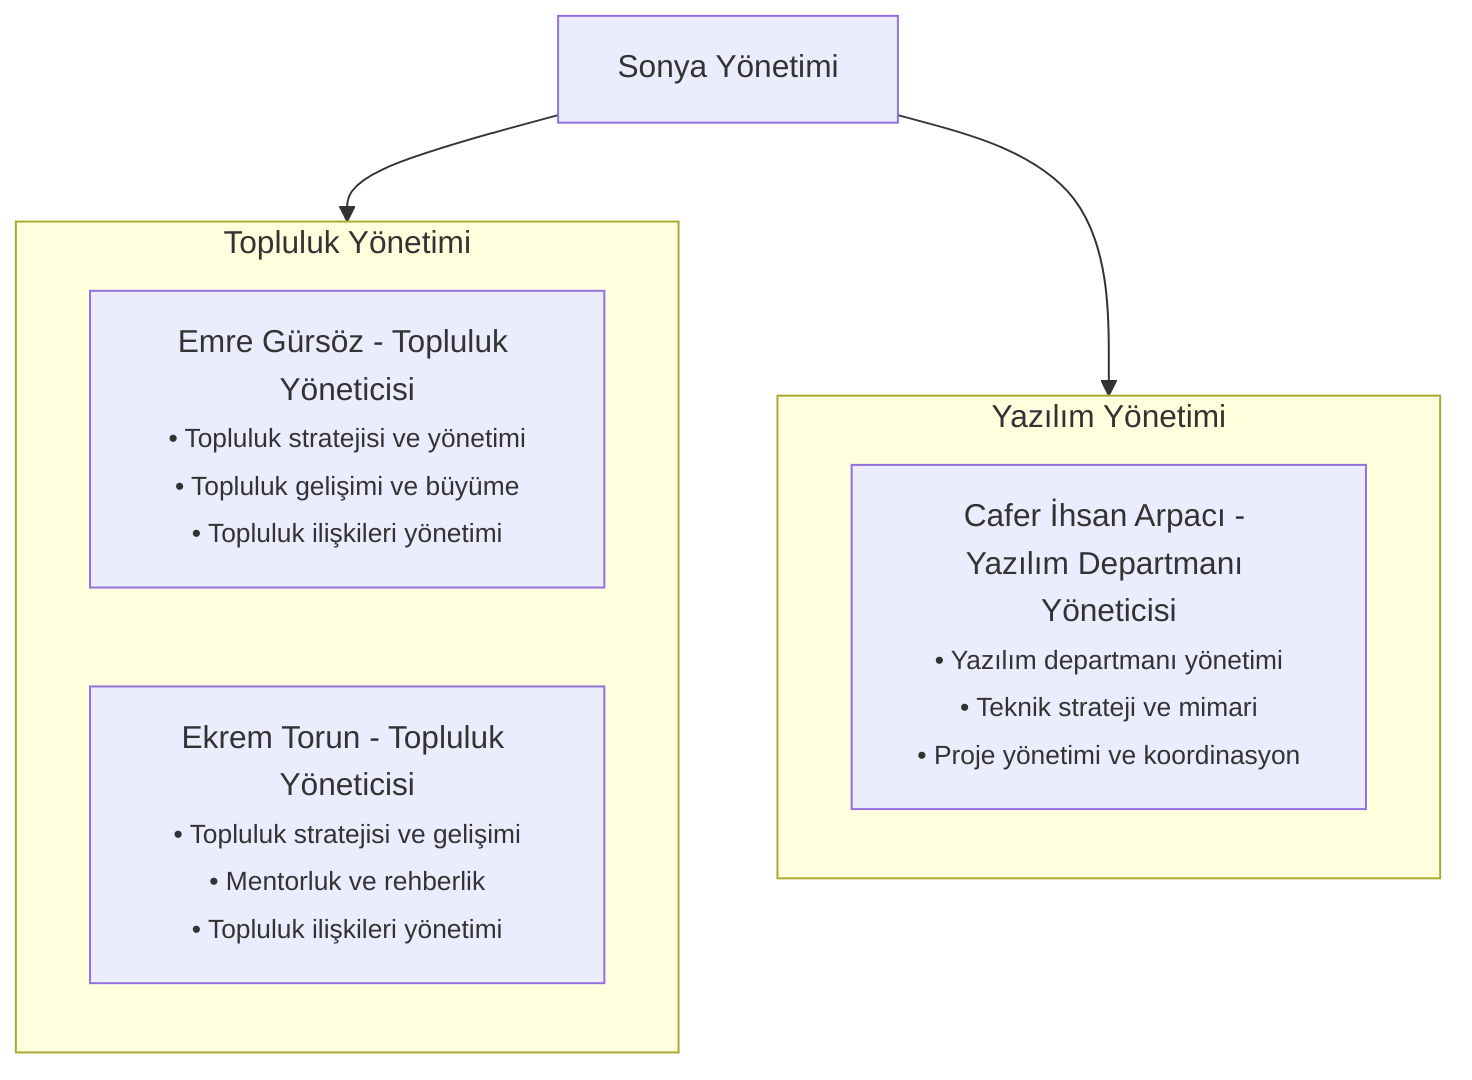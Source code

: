 graph TD
    SonyaYonetimi["Sonya Yönetimi"]
    
    subgraph ToplulukYonetimi["Topluluk Yönetimi"]
        ToplulukYoneticisi1["Emre Gürsöz - Topluluk Yöneticisi<br/><small>• Topluluk stratejisi ve yönetimi<br/>• Topluluk gelişimi ve büyüme<br/>• Topluluk ilişkileri yönetimi</small>"]
        ToplulukYoneticisi2["Ekrem Torun - Topluluk Yöneticisi<br/><small>• Topluluk stratejisi ve gelişimi<br/>• Mentorluk ve rehberlik<br/>• Topluluk ilişkileri yönetimi</small>"]
    end
    
    subgraph YazilimYonetimi["Yazılım Yönetimi"]
        YazilimDepartmanYoneticisi1["Cafer İhsan Arpacı - Yazılım Departmanı Yöneticisi<br/><small>• Yazılım departmanı yönetimi<br/>• Teknik strateji ve mimari<br/>• Proje yönetimi ve koordinasyon</small>"]
    end
    
    SonyaYonetimi --> ToplulukYonetimi
    SonyaYonetimi --> YazilimYonetimi